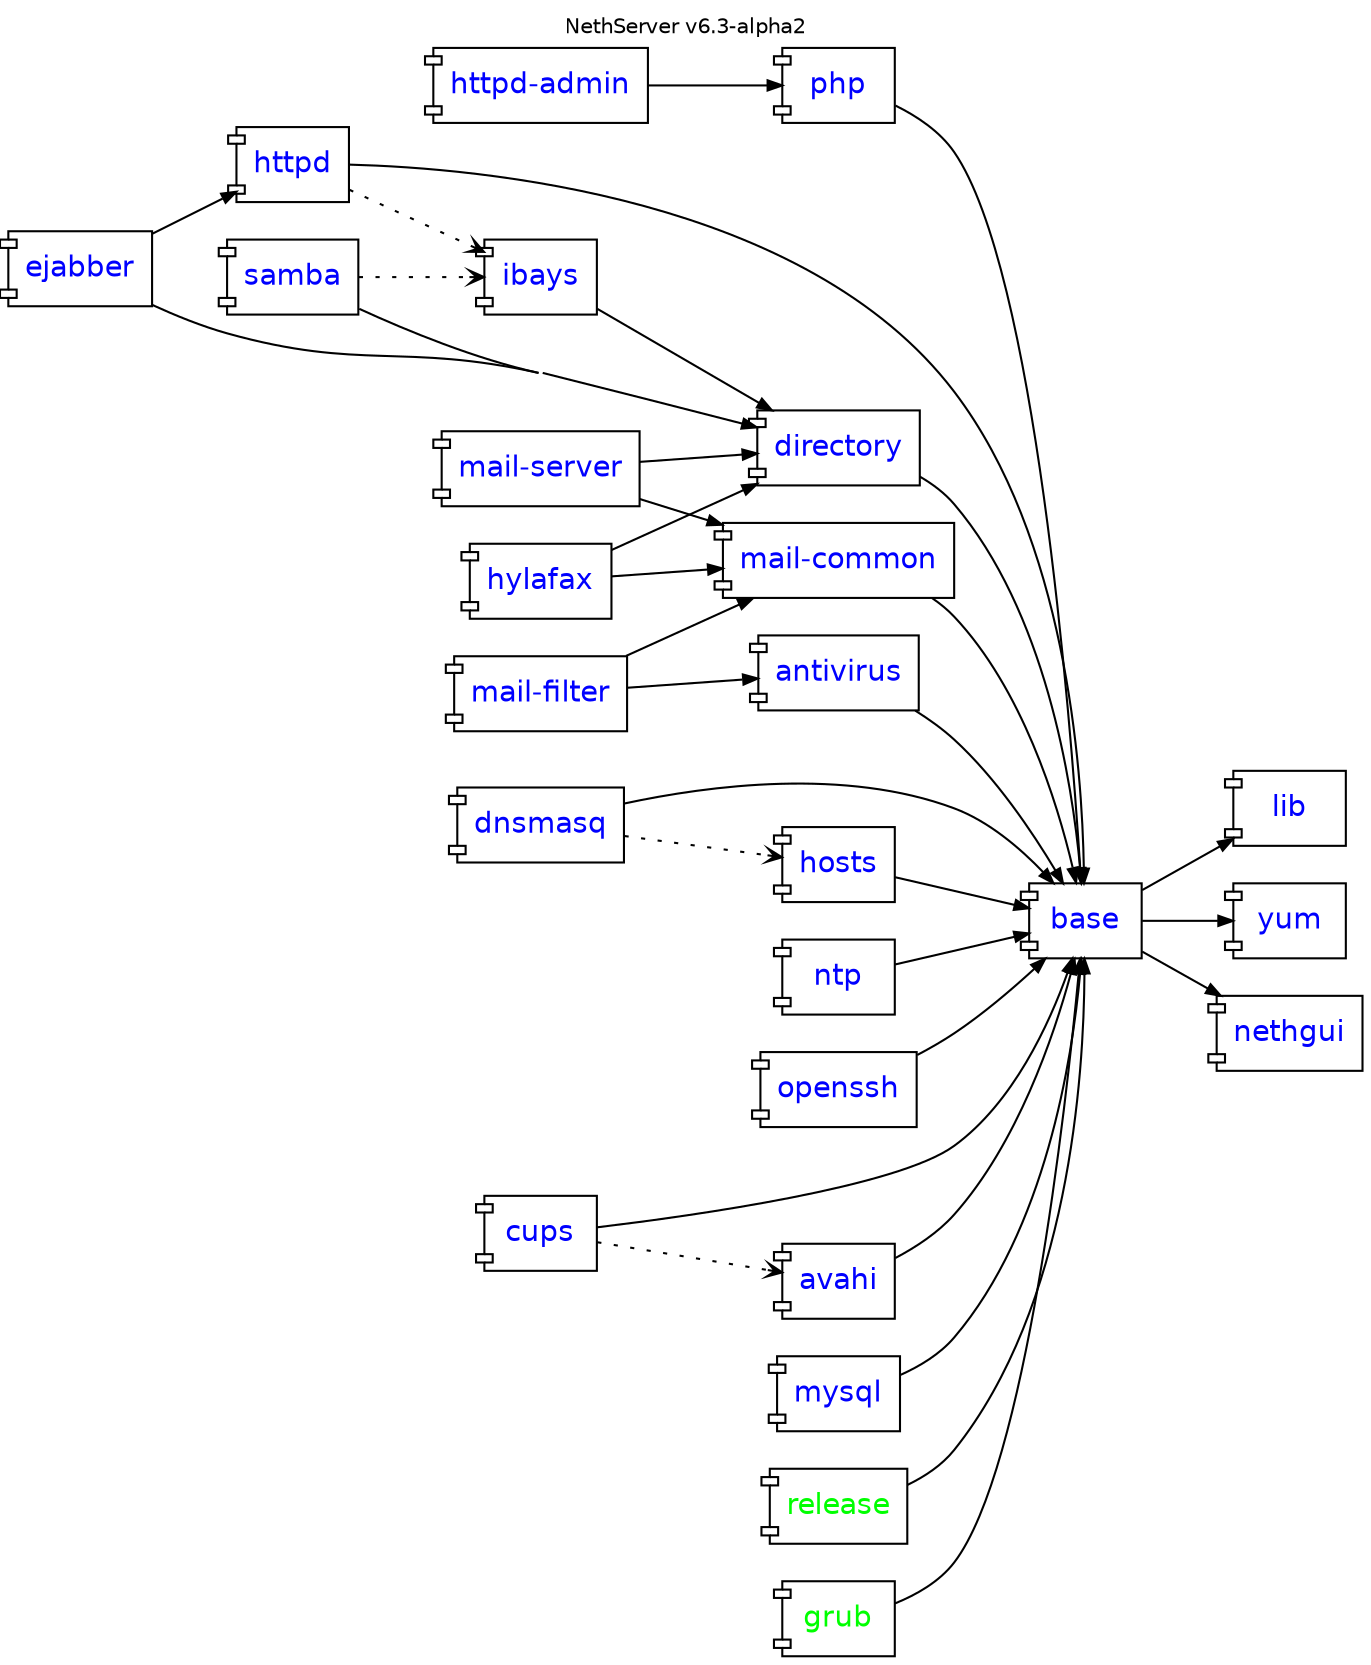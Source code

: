 digraph "v6.3-alpha2" {
    rankdir = "LR"; compound = true; concentrate = true; fontname = "Helvetica"; fontnames="svg"; fontsize=10.0; label="NethServer v6.3-alpha2"; labelloc = "t"

    node [shape="component",fontname="Helvetica"];
    edge [arrowsize=0.7];

    httpd_admin [fontcolor=blue,label="httpd-admin",URL="http://dev.nethesis.it/projects/nethserver-httpd-admin"];
    base [fontcolor=blue,URL="http://dev.nethesis.it/projects/nethserver-base"];
    directory [fontcolor=blue,URL="http://dev.nethesis.it/projects/nethserver-directory"];    
    samba [fontcolor=blue,URL="http://dev.nethesis.it/projects/nethserver-samba"];    
    ibays [fontcolor=blue,URL="http://dev.nethesis.it/projects/nethserver-ibays"];    
    lib [fontcolor=blue,URL="http://dev.nethesis.it/projects/nethserver-lib"];    
    httpd [fontcolor=blue,URL="http://dev.nethesis.it/projects/nethserver-httpd"];    
    hosts [fontcolor=blue,URL="http://dev.nethesis.it/projects/nethserver-hosts"];
    php [fontcolor=blue,URL="http://dev.nethesis.it/projects/nethserver-php"];
    yum [fontcolor=blue,URL="http://dev.nethesis.it/projects/nethserver-yum"];
    ntp [fontcolor=blue,URL="http://dev.nethesis.it/projects/nethserver-ntp"];
    dnsmasq [fontcolor=blue,URL="http://dev.nethesis.it/projects/nethserver-dnsmasq"];
    mails [label="mail-server",fontcolor=blue,URL="http://dev.nethesis.it/projects/nethserver-mail-server"];
    mailf [label="mail-filter",fontcolor=blue,URL="http://dev.nethesis.it/projects/nethserver-mail-filter"];
    mailc [label="mail-common",fontcolor=blue,URL="http://dev.nethesis.it/projects/nethserver-mail-common"];
    nethgui [fontcolor=blue,URL="http://dev.nethesis.it/projects/nethgui"];    
    openssh [fontcolor=blue,URL="http://dev.nethesis.it/projects/nethserver-openssh"];
    antivirus [fontcolor=blue,URL="http://dev.nethesis.it/projects/nethserver-antivirus"];
    cups [fontcolor=blue,URL="http://dev.nethesis.it/projects/nethserver-cups"];
    avahi [fontcolor=blue];
    ejabber [fontcolor=blue,URL="http://dev.nethesis.it/projects/nethserver-ejabberd"];
    mysql [fontcolor=blue,URL="http://dev.nethesis.it/projects/nethserver-mysql"];
    hylafax [fontcolor=blue,URL="http://dev.nethesis.it/projects/nethserver-hylafax"];

    release [fontcolor=green,URL="https://dev.nethesis.it/projects/nethserver-base/repository/nethserver-release"];
    grub [fontcolor=green,URL="https://dev.nethesis.it/projects/nethserver-base/repository/nethserver-grub"];
                   
    base -> lib
    base -> nethgui
    openssh -> base
    directory -> base
    samba -> directory
    ibays -> directory
    httpd -> base
    httpd -> ibays [style=dotted,arrowhead=vee];
    dnsmasq -> hosts [style=dotted,arrowhead=vee];
    dnsmasq -> base
    hosts -> base
    httpd_admin -> php
    samba -> ibays [style=dotted,arrowhead=vee];
    base -> yum
    ntp -> base
    php -> base
    mails -> directory
    mails -> mailc
    mailf -> mailc
    mailf -> antivirus
    mailc -> base
    antivirus -> base
    release -> base
    grub -> base
    cups -> base
    avahi -> base
    cups -> avahi [style=dotted,arrowhead=vee];
    ejabber -> directory
    ejabber -> httpd
    mysql -> base
    hylafax -> directory
    hylafax -> mailc

}

